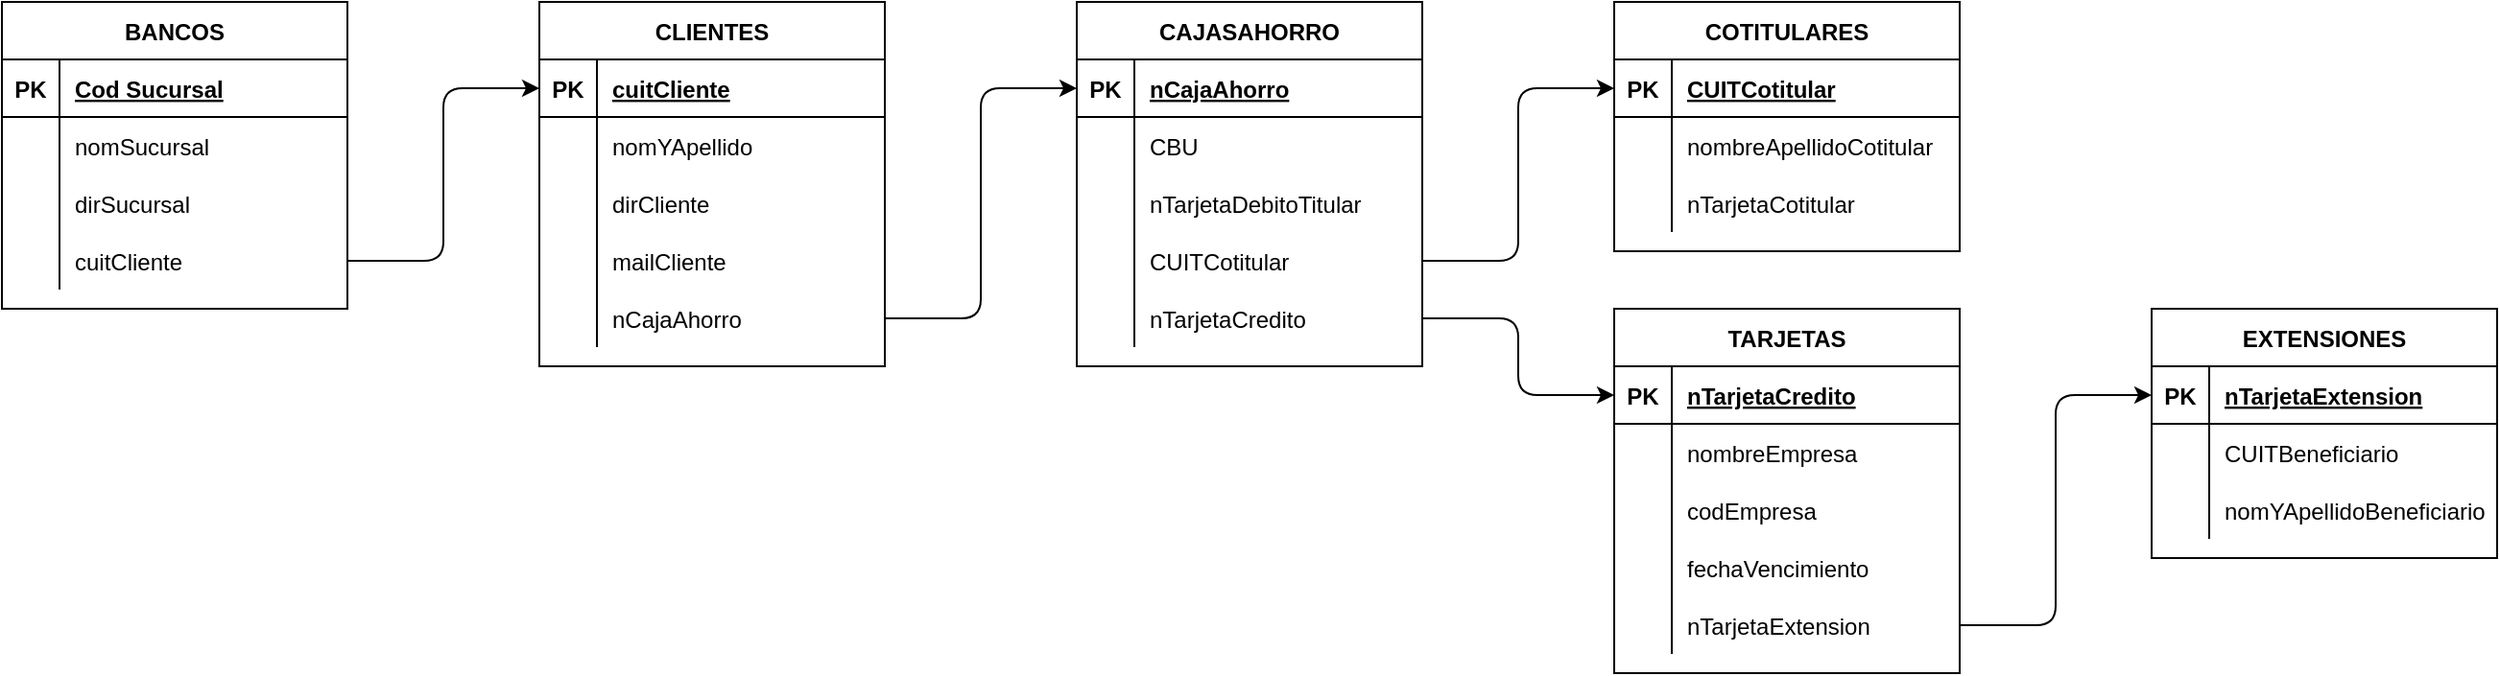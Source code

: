 <mxfile version="14.5.1" type="device"><diagram id="R2lEEEUBdFMjLlhIrx00" name="Page-1"><mxGraphModel dx="1105" dy="522" grid="1" gridSize="10" guides="1" tooltips="1" connect="1" arrows="1" fold="1" page="1" pageScale="1" pageWidth="850" pageHeight="1100" math="0" shadow="0" extFonts="Permanent Marker^https://fonts.googleapis.com/css?family=Permanent+Marker"><root><mxCell id="0"/><mxCell id="1" parent="0"/><mxCell id="-OS3sYBBKlvZUkVHsrnJ-1" value="BANCOS" style="shape=table;startSize=30;container=1;collapsible=1;childLayout=tableLayout;fixedRows=1;rowLines=0;fontStyle=1;align=center;resizeLast=1;" vertex="1" parent="1"><mxGeometry x="150" y="120" width="180" height="160" as="geometry"/></mxCell><mxCell id="-OS3sYBBKlvZUkVHsrnJ-2" value="" style="shape=partialRectangle;collapsible=0;dropTarget=0;pointerEvents=0;fillColor=none;top=0;left=0;bottom=1;right=0;points=[[0,0.5],[1,0.5]];portConstraint=eastwest;" vertex="1" parent="-OS3sYBBKlvZUkVHsrnJ-1"><mxGeometry y="30" width="180" height="30" as="geometry"/></mxCell><mxCell id="-OS3sYBBKlvZUkVHsrnJ-3" value="PK" style="shape=partialRectangle;connectable=0;fillColor=none;top=0;left=0;bottom=0;right=0;fontStyle=1;overflow=hidden;" vertex="1" parent="-OS3sYBBKlvZUkVHsrnJ-2"><mxGeometry width="30" height="30" as="geometry"/></mxCell><mxCell id="-OS3sYBBKlvZUkVHsrnJ-4" value="Cod Sucursal" style="shape=partialRectangle;connectable=0;fillColor=none;top=0;left=0;bottom=0;right=0;align=left;spacingLeft=6;fontStyle=5;overflow=hidden;" vertex="1" parent="-OS3sYBBKlvZUkVHsrnJ-2"><mxGeometry x="30" width="150" height="30" as="geometry"/></mxCell><mxCell id="-OS3sYBBKlvZUkVHsrnJ-5" value="" style="shape=partialRectangle;collapsible=0;dropTarget=0;pointerEvents=0;fillColor=none;top=0;left=0;bottom=0;right=0;points=[[0,0.5],[1,0.5]];portConstraint=eastwest;" vertex="1" parent="-OS3sYBBKlvZUkVHsrnJ-1"><mxGeometry y="60" width="180" height="30" as="geometry"/></mxCell><mxCell id="-OS3sYBBKlvZUkVHsrnJ-6" value="" style="shape=partialRectangle;connectable=0;fillColor=none;top=0;left=0;bottom=0;right=0;editable=1;overflow=hidden;" vertex="1" parent="-OS3sYBBKlvZUkVHsrnJ-5"><mxGeometry width="30" height="30" as="geometry"/></mxCell><mxCell id="-OS3sYBBKlvZUkVHsrnJ-7" value="nomSucursal" style="shape=partialRectangle;connectable=0;fillColor=none;top=0;left=0;bottom=0;right=0;align=left;spacingLeft=6;overflow=hidden;" vertex="1" parent="-OS3sYBBKlvZUkVHsrnJ-5"><mxGeometry x="30" width="150" height="30" as="geometry"/></mxCell><mxCell id="-OS3sYBBKlvZUkVHsrnJ-8" value="" style="shape=partialRectangle;collapsible=0;dropTarget=0;pointerEvents=0;fillColor=none;top=0;left=0;bottom=0;right=0;points=[[0,0.5],[1,0.5]];portConstraint=eastwest;" vertex="1" parent="-OS3sYBBKlvZUkVHsrnJ-1"><mxGeometry y="90" width="180" height="30" as="geometry"/></mxCell><mxCell id="-OS3sYBBKlvZUkVHsrnJ-9" value="" style="shape=partialRectangle;connectable=0;fillColor=none;top=0;left=0;bottom=0;right=0;editable=1;overflow=hidden;" vertex="1" parent="-OS3sYBBKlvZUkVHsrnJ-8"><mxGeometry width="30" height="30" as="geometry"/></mxCell><mxCell id="-OS3sYBBKlvZUkVHsrnJ-10" value="dirSucursal" style="shape=partialRectangle;connectable=0;fillColor=none;top=0;left=0;bottom=0;right=0;align=left;spacingLeft=6;overflow=hidden;" vertex="1" parent="-OS3sYBBKlvZUkVHsrnJ-8"><mxGeometry x="30" width="150" height="30" as="geometry"/></mxCell><mxCell id="-OS3sYBBKlvZUkVHsrnJ-11" value="" style="shape=partialRectangle;collapsible=0;dropTarget=0;pointerEvents=0;fillColor=none;top=0;left=0;bottom=0;right=0;points=[[0,0.5],[1,0.5]];portConstraint=eastwest;" vertex="1" parent="-OS3sYBBKlvZUkVHsrnJ-1"><mxGeometry y="120" width="180" height="30" as="geometry"/></mxCell><mxCell id="-OS3sYBBKlvZUkVHsrnJ-12" value="" style="shape=partialRectangle;connectable=0;fillColor=none;top=0;left=0;bottom=0;right=0;editable=1;overflow=hidden;" vertex="1" parent="-OS3sYBBKlvZUkVHsrnJ-11"><mxGeometry width="30" height="30" as="geometry"/></mxCell><mxCell id="-OS3sYBBKlvZUkVHsrnJ-13" value="cuitCliente" style="shape=partialRectangle;connectable=0;fillColor=none;top=0;left=0;bottom=0;right=0;align=left;spacingLeft=6;overflow=hidden;" vertex="1" parent="-OS3sYBBKlvZUkVHsrnJ-11"><mxGeometry x="30" width="150" height="30" as="geometry"/></mxCell><mxCell id="-OS3sYBBKlvZUkVHsrnJ-14" value="CLIENTES" style="shape=table;startSize=30;container=1;collapsible=1;childLayout=tableLayout;fixedRows=1;rowLines=0;fontStyle=1;align=center;resizeLast=1;" vertex="1" parent="1"><mxGeometry x="430" y="120" width="180" height="190" as="geometry"/></mxCell><mxCell id="-OS3sYBBKlvZUkVHsrnJ-15" value="" style="shape=partialRectangle;collapsible=0;dropTarget=0;pointerEvents=0;fillColor=none;top=0;left=0;bottom=1;right=0;points=[[0,0.5],[1,0.5]];portConstraint=eastwest;" vertex="1" parent="-OS3sYBBKlvZUkVHsrnJ-14"><mxGeometry y="30" width="180" height="30" as="geometry"/></mxCell><mxCell id="-OS3sYBBKlvZUkVHsrnJ-16" value="PK" style="shape=partialRectangle;connectable=0;fillColor=none;top=0;left=0;bottom=0;right=0;fontStyle=1;overflow=hidden;" vertex="1" parent="-OS3sYBBKlvZUkVHsrnJ-15"><mxGeometry width="30" height="30" as="geometry"/></mxCell><mxCell id="-OS3sYBBKlvZUkVHsrnJ-17" value="cuitCliente" style="shape=partialRectangle;connectable=0;fillColor=none;top=0;left=0;bottom=0;right=0;align=left;spacingLeft=6;fontStyle=5;overflow=hidden;" vertex="1" parent="-OS3sYBBKlvZUkVHsrnJ-15"><mxGeometry x="30" width="150" height="30" as="geometry"/></mxCell><mxCell id="-OS3sYBBKlvZUkVHsrnJ-18" value="" style="shape=partialRectangle;collapsible=0;dropTarget=0;pointerEvents=0;fillColor=none;top=0;left=0;bottom=0;right=0;points=[[0,0.5],[1,0.5]];portConstraint=eastwest;" vertex="1" parent="-OS3sYBBKlvZUkVHsrnJ-14"><mxGeometry y="60" width="180" height="30" as="geometry"/></mxCell><mxCell id="-OS3sYBBKlvZUkVHsrnJ-19" value="" style="shape=partialRectangle;connectable=0;fillColor=none;top=0;left=0;bottom=0;right=0;editable=1;overflow=hidden;" vertex="1" parent="-OS3sYBBKlvZUkVHsrnJ-18"><mxGeometry width="30" height="30" as="geometry"/></mxCell><mxCell id="-OS3sYBBKlvZUkVHsrnJ-20" value="nomYApellido" style="shape=partialRectangle;connectable=0;fillColor=none;top=0;left=0;bottom=0;right=0;align=left;spacingLeft=6;overflow=hidden;" vertex="1" parent="-OS3sYBBKlvZUkVHsrnJ-18"><mxGeometry x="30" width="150" height="30" as="geometry"/></mxCell><mxCell id="-OS3sYBBKlvZUkVHsrnJ-21" value="" style="shape=partialRectangle;collapsible=0;dropTarget=0;pointerEvents=0;fillColor=none;top=0;left=0;bottom=0;right=0;points=[[0,0.5],[1,0.5]];portConstraint=eastwest;" vertex="1" parent="-OS3sYBBKlvZUkVHsrnJ-14"><mxGeometry y="90" width="180" height="30" as="geometry"/></mxCell><mxCell id="-OS3sYBBKlvZUkVHsrnJ-22" value="" style="shape=partialRectangle;connectable=0;fillColor=none;top=0;left=0;bottom=0;right=0;editable=1;overflow=hidden;" vertex="1" parent="-OS3sYBBKlvZUkVHsrnJ-21"><mxGeometry width="30" height="30" as="geometry"/></mxCell><mxCell id="-OS3sYBBKlvZUkVHsrnJ-23" value="dirCliente" style="shape=partialRectangle;connectable=0;fillColor=none;top=0;left=0;bottom=0;right=0;align=left;spacingLeft=6;overflow=hidden;" vertex="1" parent="-OS3sYBBKlvZUkVHsrnJ-21"><mxGeometry x="30" width="150" height="30" as="geometry"/></mxCell><mxCell id="-OS3sYBBKlvZUkVHsrnJ-24" value="" style="shape=partialRectangle;collapsible=0;dropTarget=0;pointerEvents=0;fillColor=none;top=0;left=0;bottom=0;right=0;points=[[0,0.5],[1,0.5]];portConstraint=eastwest;" vertex="1" parent="-OS3sYBBKlvZUkVHsrnJ-14"><mxGeometry y="120" width="180" height="30" as="geometry"/></mxCell><mxCell id="-OS3sYBBKlvZUkVHsrnJ-25" value="" style="shape=partialRectangle;connectable=0;fillColor=none;top=0;left=0;bottom=0;right=0;editable=1;overflow=hidden;" vertex="1" parent="-OS3sYBBKlvZUkVHsrnJ-24"><mxGeometry width="30" height="30" as="geometry"/></mxCell><mxCell id="-OS3sYBBKlvZUkVHsrnJ-26" value="mailCliente" style="shape=partialRectangle;connectable=0;fillColor=none;top=0;left=0;bottom=0;right=0;align=left;spacingLeft=6;overflow=hidden;" vertex="1" parent="-OS3sYBBKlvZUkVHsrnJ-24"><mxGeometry x="30" width="150" height="30" as="geometry"/></mxCell><mxCell id="-OS3sYBBKlvZUkVHsrnJ-43" value="" style="shape=partialRectangle;collapsible=0;dropTarget=0;pointerEvents=0;fillColor=none;top=0;left=0;bottom=0;right=0;points=[[0,0.5],[1,0.5]];portConstraint=eastwest;" vertex="1" parent="-OS3sYBBKlvZUkVHsrnJ-14"><mxGeometry y="150" width="180" height="30" as="geometry"/></mxCell><mxCell id="-OS3sYBBKlvZUkVHsrnJ-44" value="" style="shape=partialRectangle;connectable=0;fillColor=none;top=0;left=0;bottom=0;right=0;editable=1;overflow=hidden;" vertex="1" parent="-OS3sYBBKlvZUkVHsrnJ-43"><mxGeometry width="30" height="30" as="geometry"/></mxCell><mxCell id="-OS3sYBBKlvZUkVHsrnJ-45" value="nCajaAhorro" style="shape=partialRectangle;connectable=0;fillColor=none;top=0;left=0;bottom=0;right=0;align=left;spacingLeft=6;overflow=hidden;" vertex="1" parent="-OS3sYBBKlvZUkVHsrnJ-43"><mxGeometry x="30" width="150" height="30" as="geometry"/></mxCell><mxCell id="-OS3sYBBKlvZUkVHsrnJ-27" value="CAJASAHORRO" style="shape=table;startSize=30;container=1;collapsible=1;childLayout=tableLayout;fixedRows=1;rowLines=0;fontStyle=1;align=center;resizeLast=1;" vertex="1" parent="1"><mxGeometry x="710" y="120" width="180" height="190" as="geometry"/></mxCell><mxCell id="-OS3sYBBKlvZUkVHsrnJ-28" value="" style="shape=partialRectangle;collapsible=0;dropTarget=0;pointerEvents=0;fillColor=none;top=0;left=0;bottom=1;right=0;points=[[0,0.5],[1,0.5]];portConstraint=eastwest;" vertex="1" parent="-OS3sYBBKlvZUkVHsrnJ-27"><mxGeometry y="30" width="180" height="30" as="geometry"/></mxCell><mxCell id="-OS3sYBBKlvZUkVHsrnJ-29" value="PK" style="shape=partialRectangle;connectable=0;fillColor=none;top=0;left=0;bottom=0;right=0;fontStyle=1;overflow=hidden;" vertex="1" parent="-OS3sYBBKlvZUkVHsrnJ-28"><mxGeometry width="30" height="30" as="geometry"/></mxCell><mxCell id="-OS3sYBBKlvZUkVHsrnJ-30" value="nCajaAhorro" style="shape=partialRectangle;connectable=0;fillColor=none;top=0;left=0;bottom=0;right=0;align=left;spacingLeft=6;fontStyle=5;overflow=hidden;" vertex="1" parent="-OS3sYBBKlvZUkVHsrnJ-28"><mxGeometry x="30" width="150" height="30" as="geometry"/></mxCell><mxCell id="-OS3sYBBKlvZUkVHsrnJ-31" value="" style="shape=partialRectangle;collapsible=0;dropTarget=0;pointerEvents=0;fillColor=none;top=0;left=0;bottom=0;right=0;points=[[0,0.5],[1,0.5]];portConstraint=eastwest;" vertex="1" parent="-OS3sYBBKlvZUkVHsrnJ-27"><mxGeometry y="60" width="180" height="30" as="geometry"/></mxCell><mxCell id="-OS3sYBBKlvZUkVHsrnJ-32" value="" style="shape=partialRectangle;connectable=0;fillColor=none;top=0;left=0;bottom=0;right=0;editable=1;overflow=hidden;" vertex="1" parent="-OS3sYBBKlvZUkVHsrnJ-31"><mxGeometry width="30" height="30" as="geometry"/></mxCell><mxCell id="-OS3sYBBKlvZUkVHsrnJ-33" value="CBU" style="shape=partialRectangle;connectable=0;fillColor=none;top=0;left=0;bottom=0;right=0;align=left;spacingLeft=6;overflow=hidden;" vertex="1" parent="-OS3sYBBKlvZUkVHsrnJ-31"><mxGeometry x="30" width="150" height="30" as="geometry"/></mxCell><mxCell id="-OS3sYBBKlvZUkVHsrnJ-34" value="" style="shape=partialRectangle;collapsible=0;dropTarget=0;pointerEvents=0;fillColor=none;top=0;left=0;bottom=0;right=0;points=[[0,0.5],[1,0.5]];portConstraint=eastwest;" vertex="1" parent="-OS3sYBBKlvZUkVHsrnJ-27"><mxGeometry y="90" width="180" height="30" as="geometry"/></mxCell><mxCell id="-OS3sYBBKlvZUkVHsrnJ-35" value="" style="shape=partialRectangle;connectable=0;fillColor=none;top=0;left=0;bottom=0;right=0;editable=1;overflow=hidden;" vertex="1" parent="-OS3sYBBKlvZUkVHsrnJ-34"><mxGeometry width="30" height="30" as="geometry"/></mxCell><mxCell id="-OS3sYBBKlvZUkVHsrnJ-36" value="nTarjetaDebitoTitular" style="shape=partialRectangle;connectable=0;fillColor=none;top=0;left=0;bottom=0;right=0;align=left;spacingLeft=6;overflow=hidden;" vertex="1" parent="-OS3sYBBKlvZUkVHsrnJ-34"><mxGeometry x="30" width="150" height="30" as="geometry"/></mxCell><mxCell id="-OS3sYBBKlvZUkVHsrnJ-37" value="" style="shape=partialRectangle;collapsible=0;dropTarget=0;pointerEvents=0;fillColor=none;top=0;left=0;bottom=0;right=0;points=[[0,0.5],[1,0.5]];portConstraint=eastwest;" vertex="1" parent="-OS3sYBBKlvZUkVHsrnJ-27"><mxGeometry y="120" width="180" height="30" as="geometry"/></mxCell><mxCell id="-OS3sYBBKlvZUkVHsrnJ-38" value="" style="shape=partialRectangle;connectable=0;fillColor=none;top=0;left=0;bottom=0;right=0;editable=1;overflow=hidden;" vertex="1" parent="-OS3sYBBKlvZUkVHsrnJ-37"><mxGeometry width="30" height="30" as="geometry"/></mxCell><mxCell id="-OS3sYBBKlvZUkVHsrnJ-39" value="CUITCotitular" style="shape=partialRectangle;connectable=0;fillColor=none;top=0;left=0;bottom=0;right=0;align=left;spacingLeft=6;overflow=hidden;" vertex="1" parent="-OS3sYBBKlvZUkVHsrnJ-37"><mxGeometry x="30" width="150" height="30" as="geometry"/></mxCell><mxCell id="-OS3sYBBKlvZUkVHsrnJ-62" value="" style="shape=partialRectangle;collapsible=0;dropTarget=0;pointerEvents=0;fillColor=none;top=0;left=0;bottom=0;right=0;points=[[0,0.5],[1,0.5]];portConstraint=eastwest;" vertex="1" parent="-OS3sYBBKlvZUkVHsrnJ-27"><mxGeometry y="150" width="180" height="30" as="geometry"/></mxCell><mxCell id="-OS3sYBBKlvZUkVHsrnJ-63" value="" style="shape=partialRectangle;connectable=0;fillColor=none;top=0;left=0;bottom=0;right=0;editable=1;overflow=hidden;" vertex="1" parent="-OS3sYBBKlvZUkVHsrnJ-62"><mxGeometry width="30" height="30" as="geometry"/></mxCell><mxCell id="-OS3sYBBKlvZUkVHsrnJ-64" value="nTarjetaCredito" style="shape=partialRectangle;connectable=0;fillColor=none;top=0;left=0;bottom=0;right=0;align=left;spacingLeft=6;overflow=hidden;" vertex="1" parent="-OS3sYBBKlvZUkVHsrnJ-62"><mxGeometry x="30" width="150" height="30" as="geometry"/></mxCell><mxCell id="-OS3sYBBKlvZUkVHsrnJ-49" value="COTITULARES" style="shape=table;startSize=30;container=1;collapsible=1;childLayout=tableLayout;fixedRows=1;rowLines=0;fontStyle=1;align=center;resizeLast=1;" vertex="1" parent="1"><mxGeometry x="990" y="120" width="180" height="130" as="geometry"/></mxCell><mxCell id="-OS3sYBBKlvZUkVHsrnJ-50" value="" style="shape=partialRectangle;collapsible=0;dropTarget=0;pointerEvents=0;fillColor=none;top=0;left=0;bottom=1;right=0;points=[[0,0.5],[1,0.5]];portConstraint=eastwest;" vertex="1" parent="-OS3sYBBKlvZUkVHsrnJ-49"><mxGeometry y="30" width="180" height="30" as="geometry"/></mxCell><mxCell id="-OS3sYBBKlvZUkVHsrnJ-51" value="PK" style="shape=partialRectangle;connectable=0;fillColor=none;top=0;left=0;bottom=0;right=0;fontStyle=1;overflow=hidden;" vertex="1" parent="-OS3sYBBKlvZUkVHsrnJ-50"><mxGeometry width="30" height="30" as="geometry"/></mxCell><mxCell id="-OS3sYBBKlvZUkVHsrnJ-52" value="CUITCotitular" style="shape=partialRectangle;connectable=0;fillColor=none;top=0;left=0;bottom=0;right=0;align=left;spacingLeft=6;fontStyle=5;overflow=hidden;" vertex="1" parent="-OS3sYBBKlvZUkVHsrnJ-50"><mxGeometry x="30" width="150" height="30" as="geometry"/></mxCell><mxCell id="-OS3sYBBKlvZUkVHsrnJ-53" value="" style="shape=partialRectangle;collapsible=0;dropTarget=0;pointerEvents=0;fillColor=none;top=0;left=0;bottom=0;right=0;points=[[0,0.5],[1,0.5]];portConstraint=eastwest;" vertex="1" parent="-OS3sYBBKlvZUkVHsrnJ-49"><mxGeometry y="60" width="180" height="30" as="geometry"/></mxCell><mxCell id="-OS3sYBBKlvZUkVHsrnJ-54" value="" style="shape=partialRectangle;connectable=0;fillColor=none;top=0;left=0;bottom=0;right=0;editable=1;overflow=hidden;" vertex="1" parent="-OS3sYBBKlvZUkVHsrnJ-53"><mxGeometry width="30" height="30" as="geometry"/></mxCell><mxCell id="-OS3sYBBKlvZUkVHsrnJ-55" value="nombreApellidoCotitular" style="shape=partialRectangle;connectable=0;fillColor=none;top=0;left=0;bottom=0;right=0;align=left;spacingLeft=6;overflow=hidden;" vertex="1" parent="-OS3sYBBKlvZUkVHsrnJ-53"><mxGeometry x="30" width="150" height="30" as="geometry"/></mxCell><mxCell id="-OS3sYBBKlvZUkVHsrnJ-56" value="" style="shape=partialRectangle;collapsible=0;dropTarget=0;pointerEvents=0;fillColor=none;top=0;left=0;bottom=0;right=0;points=[[0,0.5],[1,0.5]];portConstraint=eastwest;" vertex="1" parent="-OS3sYBBKlvZUkVHsrnJ-49"><mxGeometry y="90" width="180" height="30" as="geometry"/></mxCell><mxCell id="-OS3sYBBKlvZUkVHsrnJ-57" value="" style="shape=partialRectangle;connectable=0;fillColor=none;top=0;left=0;bottom=0;right=0;editable=1;overflow=hidden;" vertex="1" parent="-OS3sYBBKlvZUkVHsrnJ-56"><mxGeometry width="30" height="30" as="geometry"/></mxCell><mxCell id="-OS3sYBBKlvZUkVHsrnJ-58" value="nTarjetaCotitular" style="shape=partialRectangle;connectable=0;fillColor=none;top=0;left=0;bottom=0;right=0;align=left;spacingLeft=6;overflow=hidden;" vertex="1" parent="-OS3sYBBKlvZUkVHsrnJ-56"><mxGeometry x="30" width="150" height="30" as="geometry"/></mxCell><mxCell id="-OS3sYBBKlvZUkVHsrnJ-65" value="TARJETAS" style="shape=table;startSize=30;container=1;collapsible=1;childLayout=tableLayout;fixedRows=1;rowLines=0;fontStyle=1;align=center;resizeLast=1;" vertex="1" parent="1"><mxGeometry x="990" y="280" width="180" height="190" as="geometry"/></mxCell><mxCell id="-OS3sYBBKlvZUkVHsrnJ-66" value="" style="shape=partialRectangle;collapsible=0;dropTarget=0;pointerEvents=0;fillColor=none;top=0;left=0;bottom=1;right=0;points=[[0,0.5],[1,0.5]];portConstraint=eastwest;" vertex="1" parent="-OS3sYBBKlvZUkVHsrnJ-65"><mxGeometry y="30" width="180" height="30" as="geometry"/></mxCell><mxCell id="-OS3sYBBKlvZUkVHsrnJ-67" value="PK" style="shape=partialRectangle;connectable=0;fillColor=none;top=0;left=0;bottom=0;right=0;fontStyle=1;overflow=hidden;" vertex="1" parent="-OS3sYBBKlvZUkVHsrnJ-66"><mxGeometry width="30" height="30" as="geometry"/></mxCell><mxCell id="-OS3sYBBKlvZUkVHsrnJ-68" value="nTarjetaCredito" style="shape=partialRectangle;connectable=0;fillColor=none;top=0;left=0;bottom=0;right=0;align=left;spacingLeft=6;fontStyle=5;overflow=hidden;" vertex="1" parent="-OS3sYBBKlvZUkVHsrnJ-66"><mxGeometry x="30" width="150" height="30" as="geometry"/></mxCell><mxCell id="-OS3sYBBKlvZUkVHsrnJ-69" value="" style="shape=partialRectangle;collapsible=0;dropTarget=0;pointerEvents=0;fillColor=none;top=0;left=0;bottom=0;right=0;points=[[0,0.5],[1,0.5]];portConstraint=eastwest;" vertex="1" parent="-OS3sYBBKlvZUkVHsrnJ-65"><mxGeometry y="60" width="180" height="30" as="geometry"/></mxCell><mxCell id="-OS3sYBBKlvZUkVHsrnJ-70" value="" style="shape=partialRectangle;connectable=0;fillColor=none;top=0;left=0;bottom=0;right=0;editable=1;overflow=hidden;" vertex="1" parent="-OS3sYBBKlvZUkVHsrnJ-69"><mxGeometry width="30" height="30" as="geometry"/></mxCell><mxCell id="-OS3sYBBKlvZUkVHsrnJ-71" value="nombreEmpresa" style="shape=partialRectangle;connectable=0;fillColor=none;top=0;left=0;bottom=0;right=0;align=left;spacingLeft=6;overflow=hidden;" vertex="1" parent="-OS3sYBBKlvZUkVHsrnJ-69"><mxGeometry x="30" width="150" height="30" as="geometry"/></mxCell><mxCell id="-OS3sYBBKlvZUkVHsrnJ-72" value="" style="shape=partialRectangle;collapsible=0;dropTarget=0;pointerEvents=0;fillColor=none;top=0;left=0;bottom=0;right=0;points=[[0,0.5],[1,0.5]];portConstraint=eastwest;" vertex="1" parent="-OS3sYBBKlvZUkVHsrnJ-65"><mxGeometry y="90" width="180" height="30" as="geometry"/></mxCell><mxCell id="-OS3sYBBKlvZUkVHsrnJ-73" value="" style="shape=partialRectangle;connectable=0;fillColor=none;top=0;left=0;bottom=0;right=0;editable=1;overflow=hidden;" vertex="1" parent="-OS3sYBBKlvZUkVHsrnJ-72"><mxGeometry width="30" height="30" as="geometry"/></mxCell><mxCell id="-OS3sYBBKlvZUkVHsrnJ-74" value="codEmpresa" style="shape=partialRectangle;connectable=0;fillColor=none;top=0;left=0;bottom=0;right=0;align=left;spacingLeft=6;overflow=hidden;" vertex="1" parent="-OS3sYBBKlvZUkVHsrnJ-72"><mxGeometry x="30" width="150" height="30" as="geometry"/></mxCell><mxCell id="-OS3sYBBKlvZUkVHsrnJ-75" value="" style="shape=partialRectangle;collapsible=0;dropTarget=0;pointerEvents=0;fillColor=none;top=0;left=0;bottom=0;right=0;points=[[0,0.5],[1,0.5]];portConstraint=eastwest;" vertex="1" parent="-OS3sYBBKlvZUkVHsrnJ-65"><mxGeometry y="120" width="180" height="30" as="geometry"/></mxCell><mxCell id="-OS3sYBBKlvZUkVHsrnJ-76" value="" style="shape=partialRectangle;connectable=0;fillColor=none;top=0;left=0;bottom=0;right=0;editable=1;overflow=hidden;" vertex="1" parent="-OS3sYBBKlvZUkVHsrnJ-75"><mxGeometry width="30" height="30" as="geometry"/></mxCell><mxCell id="-OS3sYBBKlvZUkVHsrnJ-77" value="fechaVencimiento" style="shape=partialRectangle;connectable=0;fillColor=none;top=0;left=0;bottom=0;right=0;align=left;spacingLeft=6;overflow=hidden;" vertex="1" parent="-OS3sYBBKlvZUkVHsrnJ-75"><mxGeometry x="30" width="150" height="30" as="geometry"/></mxCell><mxCell id="-OS3sYBBKlvZUkVHsrnJ-94" value="" style="shape=partialRectangle;collapsible=0;dropTarget=0;pointerEvents=0;fillColor=none;top=0;left=0;bottom=0;right=0;points=[[0,0.5],[1,0.5]];portConstraint=eastwest;" vertex="1" parent="-OS3sYBBKlvZUkVHsrnJ-65"><mxGeometry y="150" width="180" height="30" as="geometry"/></mxCell><mxCell id="-OS3sYBBKlvZUkVHsrnJ-95" value="" style="shape=partialRectangle;connectable=0;fillColor=none;top=0;left=0;bottom=0;right=0;editable=1;overflow=hidden;" vertex="1" parent="-OS3sYBBKlvZUkVHsrnJ-94"><mxGeometry width="30" height="30" as="geometry"/></mxCell><mxCell id="-OS3sYBBKlvZUkVHsrnJ-96" value="nTarjetaExtension" style="shape=partialRectangle;connectable=0;fillColor=none;top=0;left=0;bottom=0;right=0;align=left;spacingLeft=6;overflow=hidden;" vertex="1" parent="-OS3sYBBKlvZUkVHsrnJ-94"><mxGeometry x="30" width="150" height="30" as="geometry"/></mxCell><mxCell id="-OS3sYBBKlvZUkVHsrnJ-78" value="EXTENSIONES" style="shape=table;startSize=30;container=1;collapsible=1;childLayout=tableLayout;fixedRows=1;rowLines=0;fontStyle=1;align=center;resizeLast=1;" vertex="1" parent="1"><mxGeometry x="1270" y="280" width="180" height="130" as="geometry"/></mxCell><mxCell id="-OS3sYBBKlvZUkVHsrnJ-79" value="" style="shape=partialRectangle;collapsible=0;dropTarget=0;pointerEvents=0;fillColor=none;top=0;left=0;bottom=1;right=0;points=[[0,0.5],[1,0.5]];portConstraint=eastwest;" vertex="1" parent="-OS3sYBBKlvZUkVHsrnJ-78"><mxGeometry y="30" width="180" height="30" as="geometry"/></mxCell><mxCell id="-OS3sYBBKlvZUkVHsrnJ-80" value="PK" style="shape=partialRectangle;connectable=0;fillColor=none;top=0;left=0;bottom=0;right=0;fontStyle=1;overflow=hidden;" vertex="1" parent="-OS3sYBBKlvZUkVHsrnJ-79"><mxGeometry width="30" height="30" as="geometry"/></mxCell><mxCell id="-OS3sYBBKlvZUkVHsrnJ-81" value="nTarjetaExtension" style="shape=partialRectangle;connectable=0;fillColor=none;top=0;left=0;bottom=0;right=0;align=left;spacingLeft=6;fontStyle=5;overflow=hidden;" vertex="1" parent="-OS3sYBBKlvZUkVHsrnJ-79"><mxGeometry x="30" width="150" height="30" as="geometry"/></mxCell><mxCell id="-OS3sYBBKlvZUkVHsrnJ-82" value="" style="shape=partialRectangle;collapsible=0;dropTarget=0;pointerEvents=0;fillColor=none;top=0;left=0;bottom=0;right=0;points=[[0,0.5],[1,0.5]];portConstraint=eastwest;" vertex="1" parent="-OS3sYBBKlvZUkVHsrnJ-78"><mxGeometry y="60" width="180" height="30" as="geometry"/></mxCell><mxCell id="-OS3sYBBKlvZUkVHsrnJ-83" value="" style="shape=partialRectangle;connectable=0;fillColor=none;top=0;left=0;bottom=0;right=0;editable=1;overflow=hidden;" vertex="1" parent="-OS3sYBBKlvZUkVHsrnJ-82"><mxGeometry width="30" height="30" as="geometry"/></mxCell><mxCell id="-OS3sYBBKlvZUkVHsrnJ-84" value="CUITBeneficiario" style="shape=partialRectangle;connectable=0;fillColor=none;top=0;left=0;bottom=0;right=0;align=left;spacingLeft=6;overflow=hidden;" vertex="1" parent="-OS3sYBBKlvZUkVHsrnJ-82"><mxGeometry x="30" width="150" height="30" as="geometry"/></mxCell><mxCell id="-OS3sYBBKlvZUkVHsrnJ-85" value="" style="shape=partialRectangle;collapsible=0;dropTarget=0;pointerEvents=0;fillColor=none;top=0;left=0;bottom=0;right=0;points=[[0,0.5],[1,0.5]];portConstraint=eastwest;" vertex="1" parent="-OS3sYBBKlvZUkVHsrnJ-78"><mxGeometry y="90" width="180" height="30" as="geometry"/></mxCell><mxCell id="-OS3sYBBKlvZUkVHsrnJ-86" value="" style="shape=partialRectangle;connectable=0;fillColor=none;top=0;left=0;bottom=0;right=0;editable=1;overflow=hidden;" vertex="1" parent="-OS3sYBBKlvZUkVHsrnJ-85"><mxGeometry width="30" height="30" as="geometry"/></mxCell><mxCell id="-OS3sYBBKlvZUkVHsrnJ-87" value="nomYApellidoBeneficiario" style="shape=partialRectangle;connectable=0;fillColor=none;top=0;left=0;bottom=0;right=0;align=left;spacingLeft=6;overflow=hidden;" vertex="1" parent="-OS3sYBBKlvZUkVHsrnJ-85"><mxGeometry x="30" width="150" height="30" as="geometry"/></mxCell><mxCell id="-OS3sYBBKlvZUkVHsrnJ-88" value="" style="endArrow=classic;html=1;exitX=1;exitY=0.5;exitDx=0;exitDy=0;entryX=0;entryY=0.5;entryDx=0;entryDy=0;edgeStyle=orthogonalEdgeStyle;" edge="1" parent="1" source="-OS3sYBBKlvZUkVHsrnJ-11" target="-OS3sYBBKlvZUkVHsrnJ-15"><mxGeometry width="50" height="50" relative="1" as="geometry"><mxPoint x="570" y="280" as="sourcePoint"/><mxPoint x="620" y="230" as="targetPoint"/></mxGeometry></mxCell><mxCell id="-OS3sYBBKlvZUkVHsrnJ-89" value="" style="endArrow=classic;html=1;exitX=1;exitY=0.5;exitDx=0;exitDy=0;entryX=0;entryY=0.5;entryDx=0;entryDy=0;edgeStyle=orthogonalEdgeStyle;" edge="1" parent="1" source="-OS3sYBBKlvZUkVHsrnJ-43" target="-OS3sYBBKlvZUkVHsrnJ-28"><mxGeometry width="50" height="50" relative="1" as="geometry"><mxPoint x="485.78" y="389.67" as="sourcePoint"/><mxPoint x="520" y="360" as="targetPoint"/></mxGeometry></mxCell><mxCell id="-OS3sYBBKlvZUkVHsrnJ-90" value="" style="endArrow=classic;html=1;exitX=1;exitY=0.5;exitDx=0;exitDy=0;entryX=0;entryY=0.5;entryDx=0;entryDy=0;edgeStyle=orthogonalEdgeStyle;" edge="1" parent="1" source="-OS3sYBBKlvZUkVHsrnJ-62" target="-OS3sYBBKlvZUkVHsrnJ-66"><mxGeometry width="50" height="50" relative="1" as="geometry"><mxPoint x="480" y="420" as="sourcePoint"/><mxPoint x="530" y="370" as="targetPoint"/></mxGeometry></mxCell><mxCell id="-OS3sYBBKlvZUkVHsrnJ-91" value="" style="endArrow=classic;html=1;exitX=1;exitY=0.5;exitDx=0;exitDy=0;entryX=0;entryY=0.5;entryDx=0;entryDy=0;edgeStyle=orthogonalEdgeStyle;" edge="1" parent="1" source="-OS3sYBBKlvZUkVHsrnJ-37" target="-OS3sYBBKlvZUkVHsrnJ-50"><mxGeometry width="50" height="50" relative="1" as="geometry"><mxPoint x="490" y="430" as="sourcePoint"/><mxPoint x="540" y="380" as="targetPoint"/></mxGeometry></mxCell><mxCell id="-OS3sYBBKlvZUkVHsrnJ-92" value="" style="endArrow=classic;html=1;exitX=1;exitY=0.5;exitDx=0;exitDy=0;entryX=0;entryY=0.5;entryDx=0;entryDy=0;edgeStyle=orthogonalEdgeStyle;" edge="1" parent="1" source="-OS3sYBBKlvZUkVHsrnJ-94" target="-OS3sYBBKlvZUkVHsrnJ-79"><mxGeometry width="50" height="50" relative="1" as="geometry"><mxPoint x="850" y="460" as="sourcePoint"/><mxPoint x="550" y="390" as="targetPoint"/></mxGeometry></mxCell></root></mxGraphModel></diagram></mxfile>